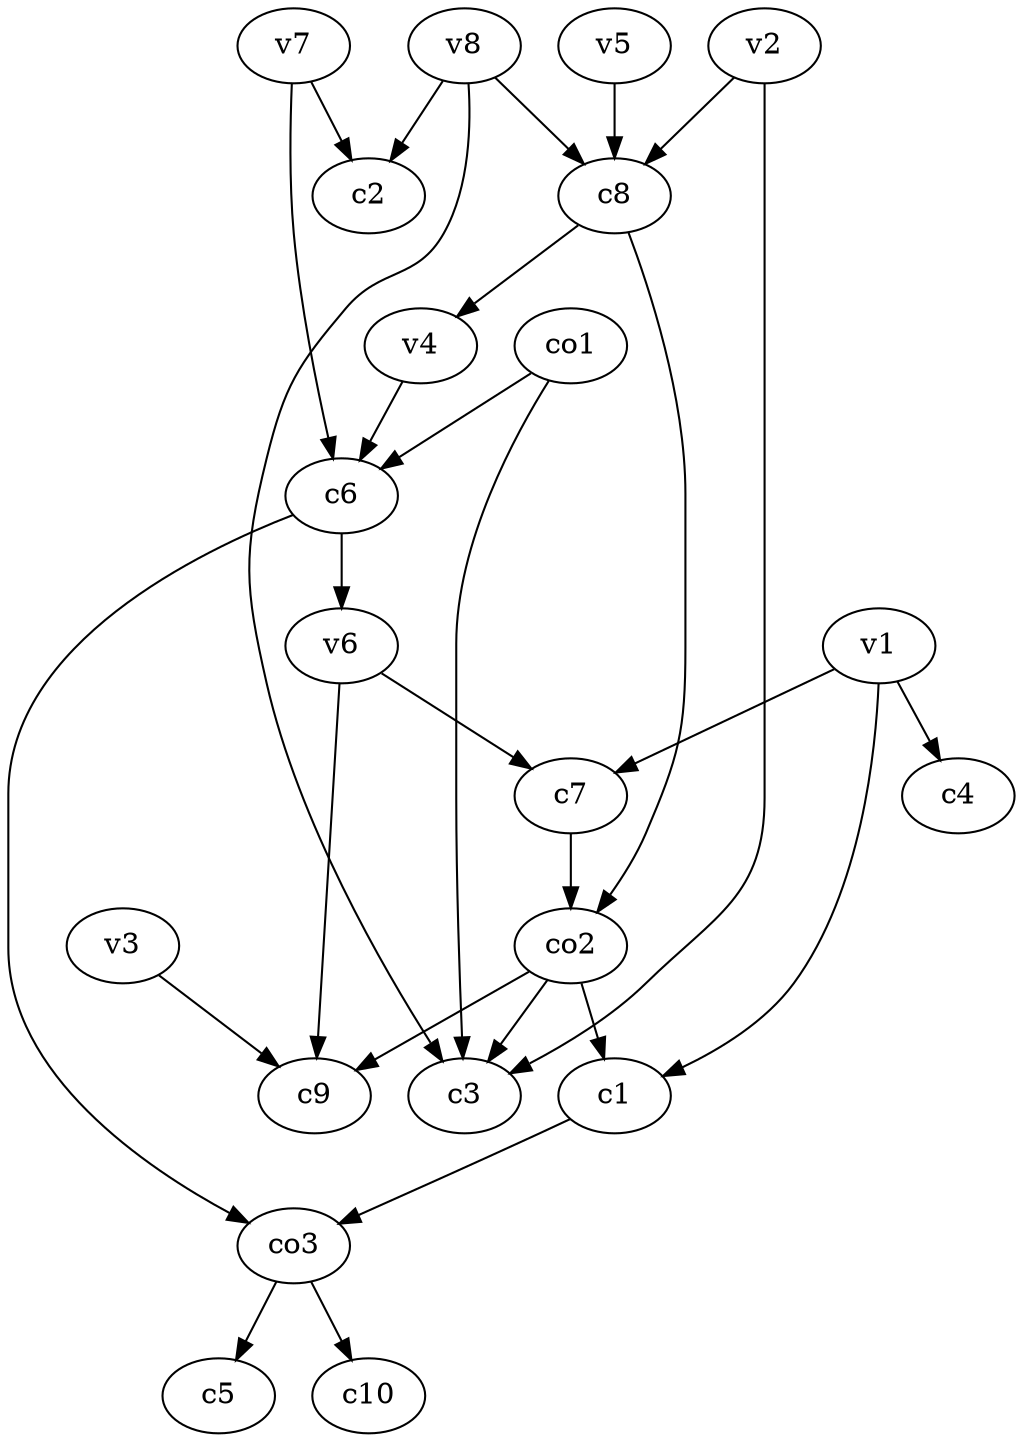 strict digraph  {
c1;
c2;
c3;
c4;
c5;
c6;
c7;
c8;
c9;
c10;
v1;
v2;
v3;
v4;
v5;
v6;
v7;
v8;
co1;
co2;
co3;
c1 -> co3  [weight=1];
c6 -> v6  [weight=1];
c6 -> co3  [weight=1];
c7 -> co2  [weight=1];
c8 -> v4  [weight=1];
c8 -> co2  [weight=1];
v1 -> c1  [weight=1];
v1 -> c7  [weight=1];
v1 -> c4  [weight=1];
v2 -> c8  [weight=1];
v2 -> c3  [weight=1];
v3 -> c9  [weight=1];
v4 -> c6  [weight=1];
v5 -> c8  [weight=1];
v6 -> c9  [weight=1];
v6 -> c7  [weight=1];
v7 -> c6  [weight=1];
v7 -> c2  [weight=1];
v8 -> c2  [weight=1];
v8 -> c8  [weight=1];
v8 -> c3  [weight=1];
co1 -> c6  [weight=1];
co1 -> c3  [weight=1];
co2 -> c3  [weight=1];
co2 -> c1  [weight=1];
co2 -> c9  [weight=1];
co3 -> c5  [weight=1];
co3 -> c10  [weight=1];
}
